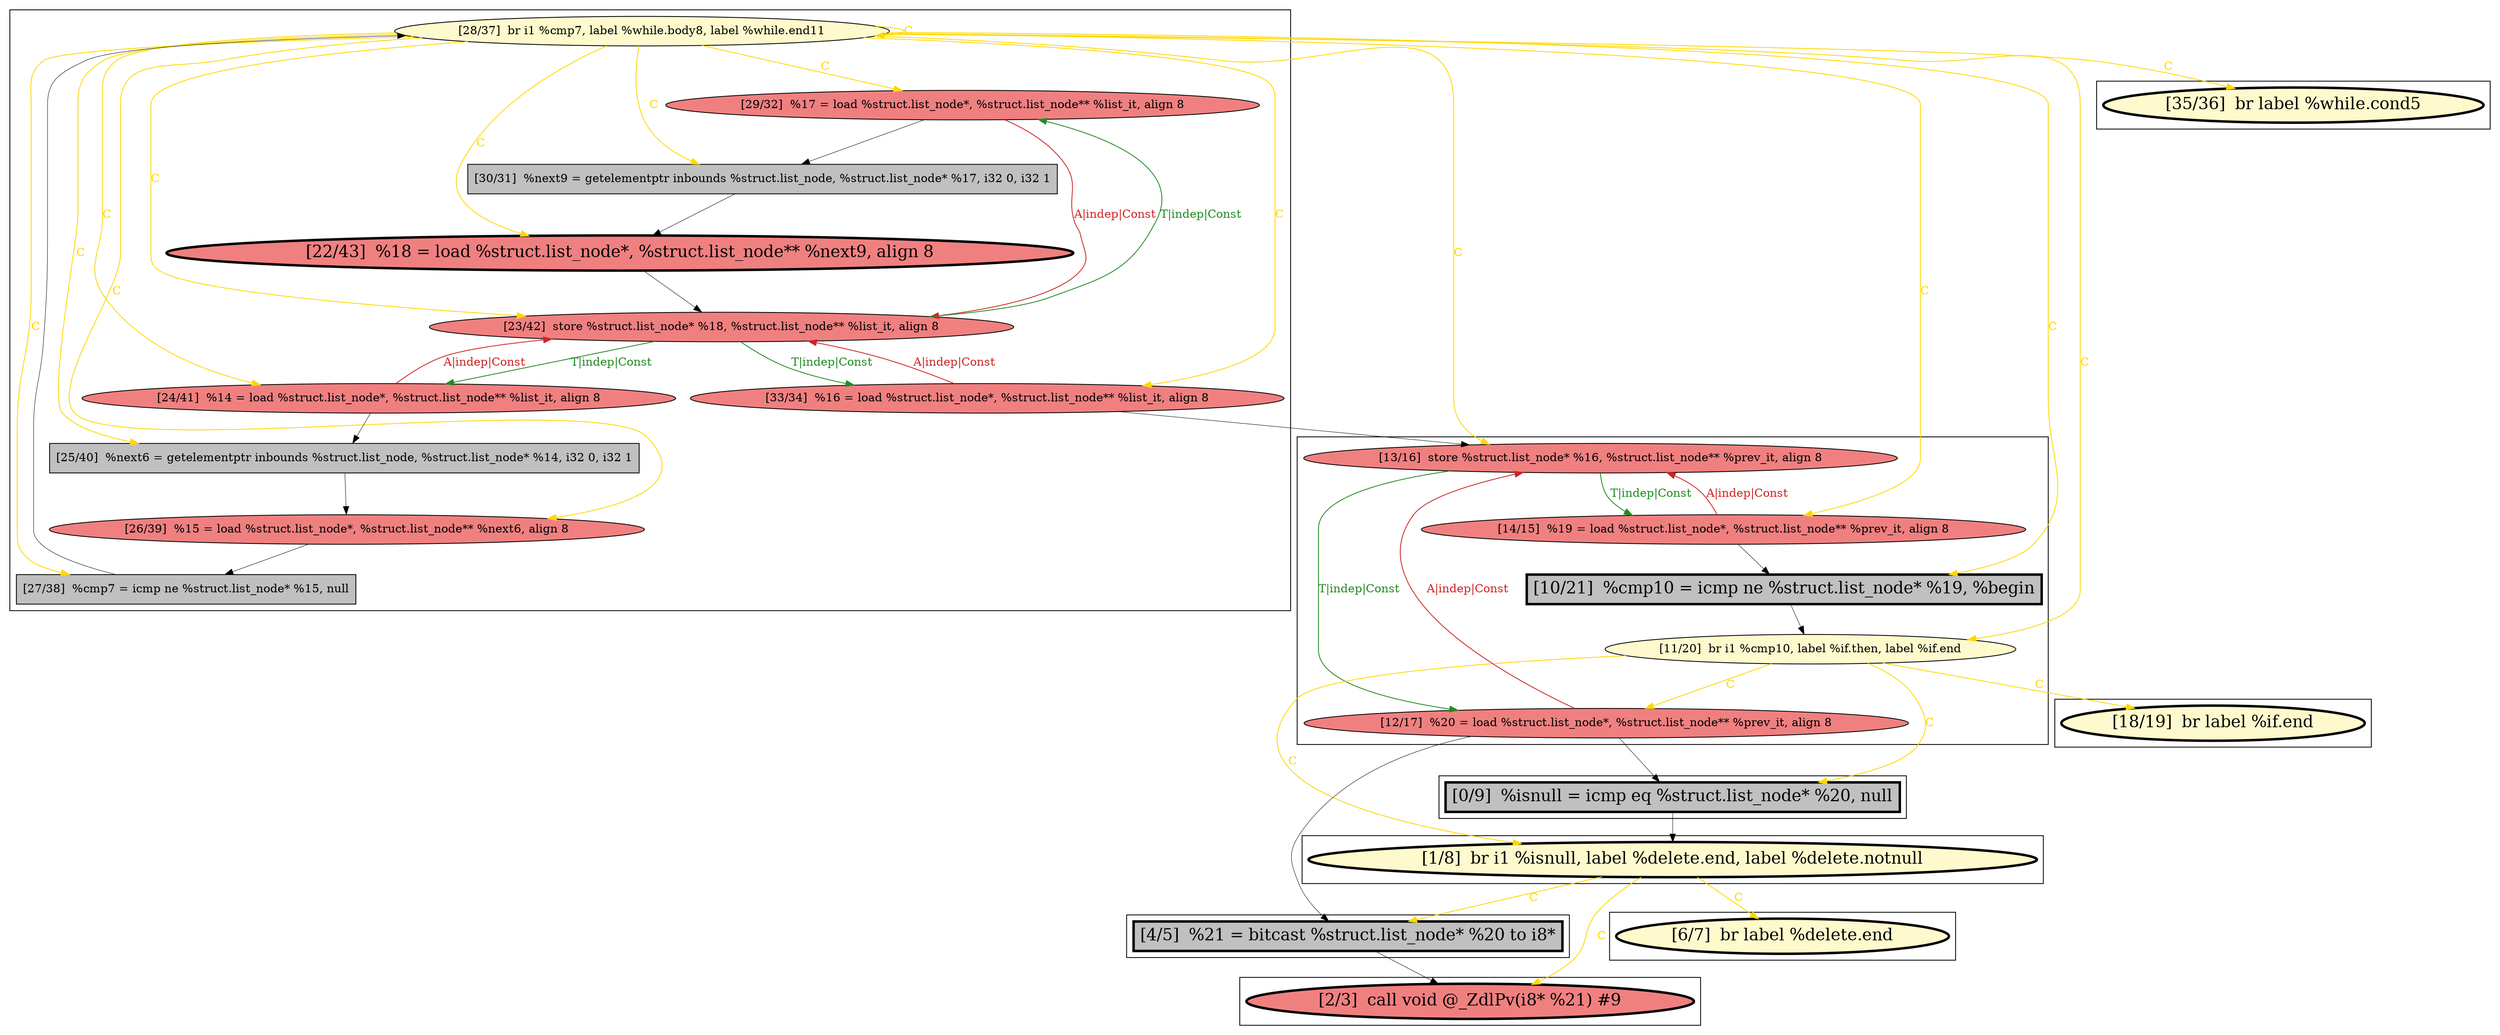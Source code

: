 
digraph G {



node890->node871 [style=solid,color=gold,label="C",penwidth=1.0,fontcolor=gold ]
node889->node886 [style=solid,color=gold,label="C",penwidth=1.0,fontcolor=gold ]
node887->node888 [style=solid,color=forestgreen,label="T|indep|Const",penwidth=1.0,fontcolor=forestgreen ]
node888->node887 [style=solid,color=firebrick3,label="A|indep|Const",penwidth=1.0,fontcolor=firebrick3 ]
node889->node874 [style=solid,color=gold,label="C",penwidth=1.0,fontcolor=gold ]
node878->node890 [style=solid,color=black,label="",penwidth=0.5,fontcolor=black ]
node889->node887 [style=solid,color=gold,label="C",penwidth=1.0,fontcolor=gold ]
node880->node874 [style=solid,color=black,label="",penwidth=0.5,fontcolor=black ]
node889->node883 [style=solid,color=gold,label="C",penwidth=1.0,fontcolor=gold ]
node888->node881 [style=solid,color=black,label="",penwidth=0.5,fontcolor=black ]
node882->node883 [style=solid,color=black,label="",penwidth=0.5,fontcolor=black ]
node886->node887 [style=solid,color=firebrick3,label="A|indep|Const",penwidth=1.0,fontcolor=firebrick3 ]
node876->node890 [style=solid,color=gold,label="C",penwidth=1.0,fontcolor=gold ]
node876->node879 [style=solid,color=gold,label="C",penwidth=1.0,fontcolor=gold ]
node877->node875 [style=solid,color=black,label="",penwidth=0.5,fontcolor=black ]
node889->node877 [style=solid,color=gold,label="C",penwidth=1.0,fontcolor=gold ]
node886->node884 [style=solid,color=black,label="",penwidth=0.5,fontcolor=black ]
node881->node882 [style=solid,color=black,label="",penwidth=0.5,fontcolor=black ]
node889->node882 [style=solid,color=gold,label="C",penwidth=1.0,fontcolor=gold ]
node876->node878 [style=solid,color=gold,label="C",penwidth=1.0,fontcolor=gold ]
node889->node872 [style=solid,color=gold,label="C",penwidth=1.0,fontcolor=gold ]
node889->node876 [style=solid,color=gold,label="C",penwidth=1.0,fontcolor=gold ]
node883->node889 [style=solid,color=black,label="",penwidth=0.5,fontcolor=black ]
node873->node878 [style=solid,color=black,label="",penwidth=0.5,fontcolor=black ]
node885->node887 [style=solid,color=black,label="",penwidth=0.5,fontcolor=black ]
node889->node889 [style=solid,color=gold,label="C",penwidth=1.0,fontcolor=gold ]
node876->node873 [style=solid,color=gold,label="C",penwidth=1.0,fontcolor=gold ]
node875->node876 [style=solid,color=black,label="",penwidth=0.5,fontcolor=black ]
node889->node875 [style=solid,color=gold,label="C",penwidth=1.0,fontcolor=gold ]
node873->node874 [style=solid,color=firebrick3,label="A|indep|Const",penwidth=1.0,fontcolor=firebrick3 ]
node877->node874 [style=solid,color=firebrick3,label="A|indep|Const",penwidth=1.0,fontcolor=firebrick3 ]
node874->node877 [style=solid,color=forestgreen,label="T|indep|Const",penwidth=1.0,fontcolor=forestgreen ]
node889->node888 [style=solid,color=gold,label="C",penwidth=1.0,fontcolor=gold ]
node890->node869 [style=solid,color=gold,label="C",penwidth=1.0,fontcolor=gold ]
node873->node870 [style=solid,color=black,label="",penwidth=0.5,fontcolor=black ]
node884->node885 [style=solid,color=black,label="",penwidth=0.5,fontcolor=black ]
node887->node886 [style=solid,color=forestgreen,label="T|indep|Const",penwidth=1.0,fontcolor=forestgreen ]
node870->node869 [style=solid,color=black,label="",penwidth=0.5,fontcolor=black ]
node889->node884 [style=solid,color=gold,label="C",penwidth=1.0,fontcolor=gold ]
node889->node880 [style=solid,color=gold,label="C",penwidth=1.0,fontcolor=gold ]
node890->node870 [style=solid,color=gold,label="C",penwidth=1.0,fontcolor=gold ]
node880->node887 [style=solid,color=firebrick3,label="A|indep|Const",penwidth=1.0,fontcolor=firebrick3 ]
node889->node881 [style=solid,color=gold,label="C",penwidth=1.0,fontcolor=gold ]
node887->node880 [style=solid,color=forestgreen,label="T|indep|Const",penwidth=1.0,fontcolor=forestgreen ]
node889->node885 [style=solid,color=gold,label="C",penwidth=1.0,fontcolor=gold ]
node874->node873 [style=solid,color=forestgreen,label="T|indep|Const",penwidth=1.0,fontcolor=forestgreen ]


subgraph cluster8 {


node890 [penwidth=3.0,fontsize=20,fillcolor=lemonchiffon,label="[1/8]  br i1 %isnull, label %delete.end, label %delete.notnull",shape=ellipse,style=filled ]



}

subgraph cluster7 {


node887 [fillcolor=lightcoral,label="[23/42]  store %struct.list_node* %18, %struct.list_node** %list_it, align 8",shape=ellipse,style=filled ]
node888 [fillcolor=lightcoral,label="[24/41]  %14 = load %struct.list_node*, %struct.list_node** %list_it, align 8",shape=ellipse,style=filled ]
node886 [fillcolor=lightcoral,label="[29/32]  %17 = load %struct.list_node*, %struct.list_node** %list_it, align 8",shape=ellipse,style=filled ]
node881 [fillcolor=grey,label="[25/40]  %next6 = getelementptr inbounds %struct.list_node, %struct.list_node* %14, i32 0, i32 1",shape=rectangle,style=filled ]
node880 [fillcolor=lightcoral,label="[33/34]  %16 = load %struct.list_node*, %struct.list_node** %list_it, align 8",shape=ellipse,style=filled ]
node882 [fillcolor=lightcoral,label="[26/39]  %15 = load %struct.list_node*, %struct.list_node** %next6, align 8",shape=ellipse,style=filled ]
node883 [fillcolor=grey,label="[27/38]  %cmp7 = icmp ne %struct.list_node* %15, null",shape=rectangle,style=filled ]
node884 [fillcolor=grey,label="[30/31]  %next9 = getelementptr inbounds %struct.list_node, %struct.list_node* %17, i32 0, i32 1",shape=rectangle,style=filled ]
node889 [fillcolor=lemonchiffon,label="[28/37]  br i1 %cmp7, label %while.body8, label %while.end11",shape=ellipse,style=filled ]
node885 [penwidth=3.0,fontsize=20,fillcolor=lightcoral,label="[22/43]  %18 = load %struct.list_node*, %struct.list_node** %next9, align 8",shape=ellipse,style=filled ]



}

subgraph cluster6 {


node879 [penwidth=3.0,fontsize=20,fillcolor=lemonchiffon,label="[18/19]  br label %if.end",shape=ellipse,style=filled ]



}

subgraph cluster0 {


node869 [penwidth=3.0,fontsize=20,fillcolor=lightcoral,label="[2/3]  call void @_ZdlPv(i8* %21) #9",shape=ellipse,style=filled ]



}

subgraph cluster5 {


node878 [penwidth=3.0,fontsize=20,fillcolor=grey,label="[0/9]  %isnull = icmp eq %struct.list_node* %20, null",shape=rectangle,style=filled ]



}

subgraph cluster1 {


node870 [penwidth=3.0,fontsize=20,fillcolor=grey,label="[4/5]  %21 = bitcast %struct.list_node* %20 to i8*",shape=rectangle,style=filled ]



}

subgraph cluster2 {


node871 [penwidth=3.0,fontsize=20,fillcolor=lemonchiffon,label="[6/7]  br label %delete.end",shape=ellipse,style=filled ]



}

subgraph cluster3 {


node872 [penwidth=3.0,fontsize=20,fillcolor=lemonchiffon,label="[35/36]  br label %while.cond5",shape=ellipse,style=filled ]



}

subgraph cluster4 {


node876 [fillcolor=lemonchiffon,label="[11/20]  br i1 %cmp10, label %if.then, label %if.end",shape=ellipse,style=filled ]
node877 [fillcolor=lightcoral,label="[14/15]  %19 = load %struct.list_node*, %struct.list_node** %prev_it, align 8",shape=ellipse,style=filled ]
node875 [penwidth=3.0,fontsize=20,fillcolor=grey,label="[10/21]  %cmp10 = icmp ne %struct.list_node* %19, %begin",shape=rectangle,style=filled ]
node873 [fillcolor=lightcoral,label="[12/17]  %20 = load %struct.list_node*, %struct.list_node** %prev_it, align 8",shape=ellipse,style=filled ]
node874 [fillcolor=lightcoral,label="[13/16]  store %struct.list_node* %16, %struct.list_node** %prev_it, align 8",shape=ellipse,style=filled ]



}

}
